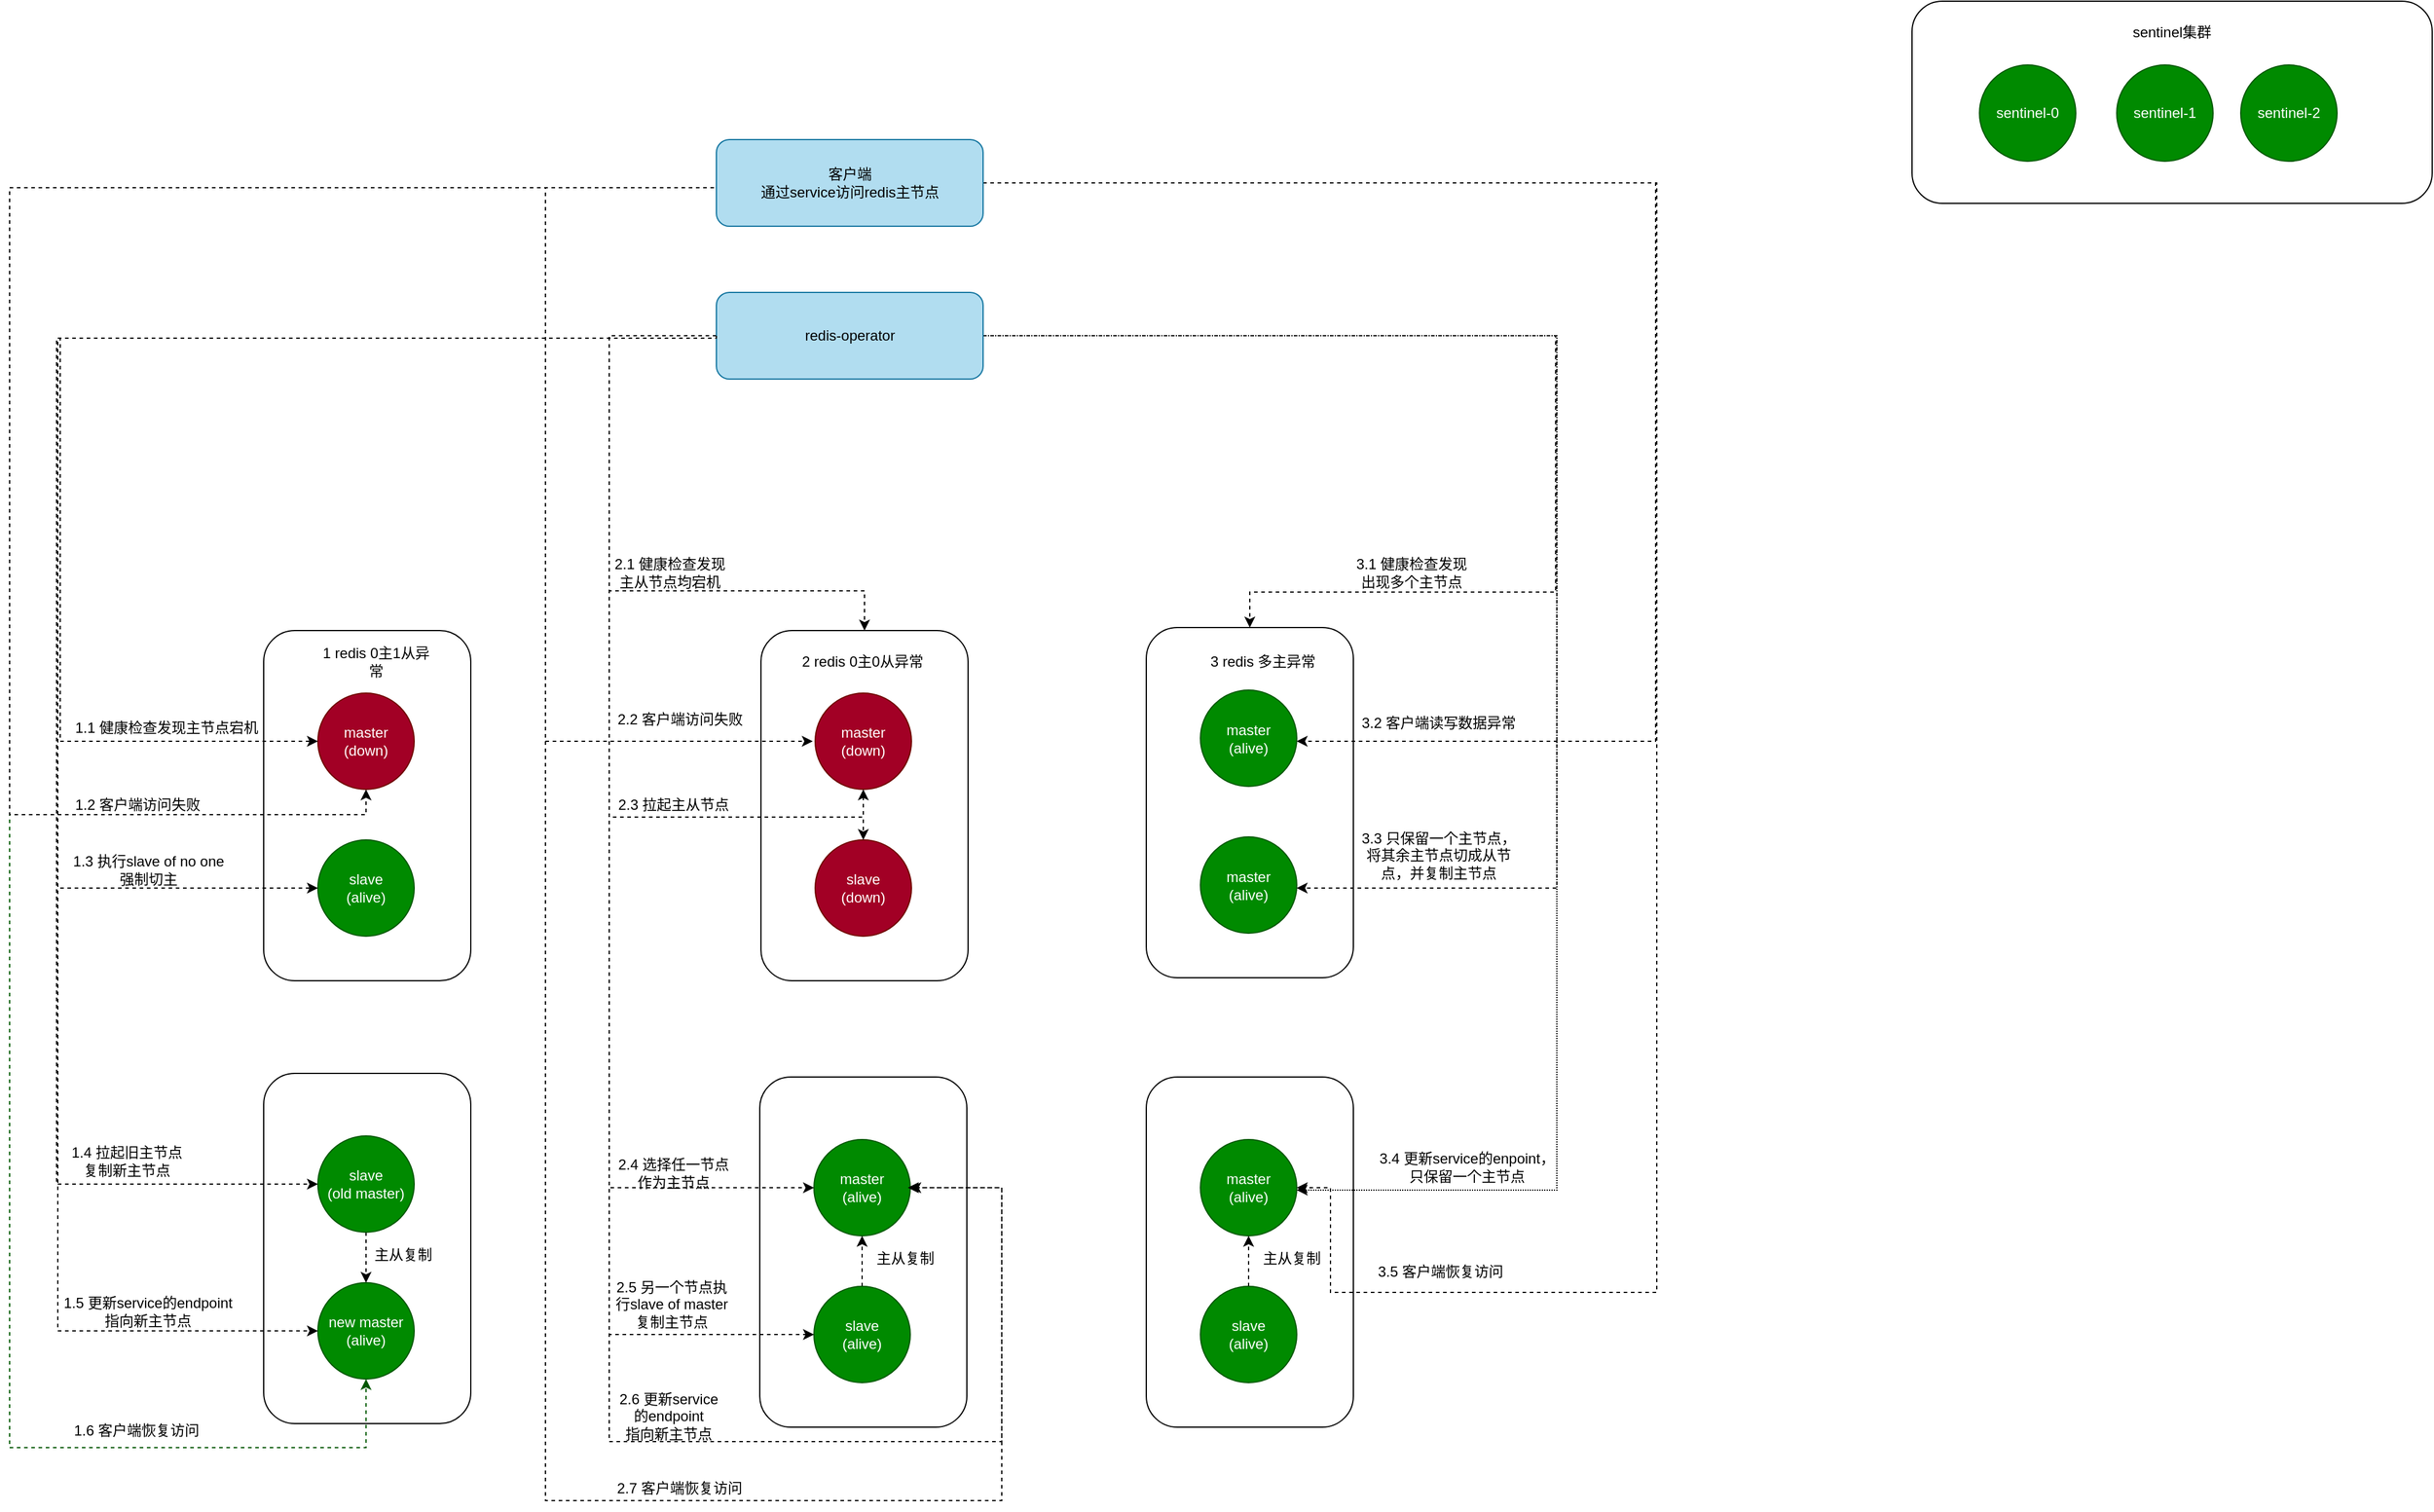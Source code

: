 <mxfile version="20.5.3" type="github">
  <diagram id="rYdwiMb5jvszhZctyrXV" name="第 1 页">
    <mxGraphModel dx="1544" dy="757" grid="0" gridSize="10" guides="1" tooltips="1" connect="1" arrows="1" fold="1" page="0" pageScale="1" pageWidth="1920" pageHeight="1200" math="0" shadow="0">
      <root>
        <mxCell id="0" />
        <mxCell id="1" parent="0" />
        <mxCell id="YQscOVflWYW1QB9K6YFz-11" value="" style="rounded=1;whiteSpace=wrap;html=1;" parent="1" vertex="1">
          <mxGeometry x="1030" y="642.5" width="172" height="291" as="geometry" />
        </mxCell>
        <mxCell id="U7izJLPOkutMurW7QBMb-9" style="edgeStyle=orthogonalEdgeStyle;rounded=0;orthogonalLoop=1;jettySize=auto;html=1;exitX=1;exitY=0.5;exitDx=0;exitDy=0;dashed=1;" edge="1" parent="1" source="6RyUIfgaUFoeRIO4xXDH-7" target="YQscOVflWYW1QB9K6YFz-12">
          <mxGeometry relative="1" as="geometry">
            <mxPoint x="946" y="742.5" as="targetPoint" />
            <Array as="points">
              <mxPoint x="1453" y="273" />
              <mxPoint x="1453" y="737" />
            </Array>
          </mxGeometry>
        </mxCell>
        <mxCell id="YQscOVflWYW1QB9K6YFz-36" value="" style="rounded=1;whiteSpace=wrap;html=1;" parent="1" vertex="1">
          <mxGeometry x="1030" y="1016" width="172" height="291" as="geometry" />
        </mxCell>
        <mxCell id="YQscOVflWYW1QB9K6YFz-30" value="" style="rounded=1;whiteSpace=wrap;html=1;" parent="1" vertex="1">
          <mxGeometry x="709" y="1016" width="172" height="291" as="geometry" />
        </mxCell>
        <mxCell id="YQscOVflWYW1QB9K6YFz-24" value="" style="rounded=1;whiteSpace=wrap;html=1;" parent="1" vertex="1">
          <mxGeometry x="297" y="1013" width="172" height="291" as="geometry" />
        </mxCell>
        <mxCell id="YQscOVflWYW1QB9K6YFz-16" value="" style="rounded=1;whiteSpace=wrap;html=1;" parent="1" vertex="1">
          <mxGeometry x="710" y="645" width="172" height="291" as="geometry" />
        </mxCell>
        <mxCell id="YQscOVflWYW1QB9K6YFz-6" value="" style="rounded=1;whiteSpace=wrap;html=1;" parent="1" vertex="1">
          <mxGeometry x="297" y="645" width="172" height="291" as="geometry" />
        </mxCell>
        <mxCell id="YQscOVflWYW1QB9K6YFz-4" value="" style="rounded=1;whiteSpace=wrap;html=1;" parent="1" vertex="1">
          <mxGeometry x="1666" y="122" width="432" height="168" as="geometry" />
        </mxCell>
        <mxCell id="YQscOVflWYW1QB9K6YFz-50" style="edgeStyle=orthogonalEdgeStyle;rounded=0;orthogonalLoop=1;jettySize=auto;html=1;exitX=0;exitY=0.5;exitDx=0;exitDy=0;entryX=0.5;entryY=1;entryDx=0;entryDy=0;dashed=1;fillColor=#008a00;strokeColor=#005700;" parent="1" source="6RyUIfgaUFoeRIO4xXDH-7" target="YQscOVflWYW1QB9K6YFz-26" edge="1">
          <mxGeometry relative="1" as="geometry">
            <Array as="points">
              <mxPoint x="86" y="277" />
              <mxPoint x="86" y="1324" />
              <mxPoint x="382" y="1324" />
            </Array>
          </mxGeometry>
        </mxCell>
        <mxCell id="YQscOVflWYW1QB9K6YFz-72" style="edgeStyle=orthogonalEdgeStyle;rounded=0;orthogonalLoop=1;jettySize=auto;html=1;exitX=0;exitY=0.5;exitDx=0;exitDy=0;dashed=1;entryX=0.5;entryY=1;entryDx=0;entryDy=0;" parent="1" source="6RyUIfgaUFoeRIO4xXDH-7" target="YQscOVflWYW1QB9K6YFz-7" edge="1">
          <mxGeometry relative="1" as="geometry">
            <mxPoint x="118" y="814" as="targetPoint" />
            <Array as="points">
              <mxPoint x="86" y="277" />
              <mxPoint x="86" y="798" />
              <mxPoint x="382" y="798" />
            </Array>
          </mxGeometry>
        </mxCell>
        <mxCell id="YQscOVflWYW1QB9K6YFz-82" style="edgeStyle=orthogonalEdgeStyle;rounded=0;orthogonalLoop=1;jettySize=auto;html=1;exitX=0;exitY=0.5;exitDx=0;exitDy=0;dashed=1;" parent="1" source="6RyUIfgaUFoeRIO4xXDH-7" edge="1">
          <mxGeometry relative="1" as="geometry">
            <mxPoint x="753" y="737" as="targetPoint" />
            <Array as="points">
              <mxPoint x="673" y="277" />
              <mxPoint x="531" y="277" />
              <mxPoint x="531" y="737" />
            </Array>
          </mxGeometry>
        </mxCell>
        <mxCell id="YQscOVflWYW1QB9K6YFz-92" style="edgeStyle=orthogonalEdgeStyle;rounded=0;orthogonalLoop=1;jettySize=auto;html=1;exitX=0;exitY=0.5;exitDx=0;exitDy=0;dashed=1;entryX=1;entryY=0.5;entryDx=0;entryDy=0;" parent="1" source="6RyUIfgaUFoeRIO4xXDH-7" target="YQscOVflWYW1QB9K6YFz-32" edge="1">
          <mxGeometry relative="1" as="geometry">
            <mxPoint x="931" y="1014" as="targetPoint" />
            <Array as="points">
              <mxPoint x="673" y="277" />
              <mxPoint x="531" y="277" />
              <mxPoint x="531" y="1368" />
              <mxPoint x="910" y="1368" />
              <mxPoint x="910" y="1108" />
            </Array>
          </mxGeometry>
        </mxCell>
        <mxCell id="U7izJLPOkutMurW7QBMb-15" style="edgeStyle=orthogonalEdgeStyle;rounded=0;orthogonalLoop=1;jettySize=auto;html=1;exitX=1;exitY=0.5;exitDx=0;exitDy=0;dashed=1;entryX=1;entryY=0.5;entryDx=0;entryDy=0;" edge="1" parent="1" source="6RyUIfgaUFoeRIO4xXDH-7" target="YQscOVflWYW1QB9K6YFz-37">
          <mxGeometry relative="1" as="geometry">
            <mxPoint x="1183" y="1340" as="targetPoint" />
            <Array as="points">
              <mxPoint x="1454" y="273" />
              <mxPoint x="1454" y="1195" />
              <mxPoint x="1183" y="1195" />
              <mxPoint x="1183" y="1108" />
            </Array>
          </mxGeometry>
        </mxCell>
        <mxCell id="6RyUIfgaUFoeRIO4xXDH-7" value="客户端&lt;br&gt;通过service访问redis主节点" style="rounded=1;whiteSpace=wrap;html=1;fillColor=#b1ddf0;strokeColor=#10739e;" parent="1" vertex="1">
          <mxGeometry x="673" y="237" width="221.5" height="72" as="geometry" />
        </mxCell>
        <mxCell id="YQscOVflWYW1QB9K6YFz-1" value="sentinel-0" style="ellipse;whiteSpace=wrap;html=1;aspect=fixed;fillColor=#008a00;fontColor=#ffffff;strokeColor=#005700;" parent="1" vertex="1">
          <mxGeometry x="1722" y="175" width="80" height="80" as="geometry" />
        </mxCell>
        <mxCell id="YQscOVflWYW1QB9K6YFz-2" value="sentinel-2" style="ellipse;whiteSpace=wrap;html=1;aspect=fixed;fillColor=#008a00;fontColor=#ffffff;strokeColor=#005700;" parent="1" vertex="1">
          <mxGeometry x="1939" y="175" width="80" height="80" as="geometry" />
        </mxCell>
        <mxCell id="YQscOVflWYW1QB9K6YFz-3" value="sentinel-1" style="ellipse;whiteSpace=wrap;html=1;aspect=fixed;fillColor=#008a00;fontColor=#ffffff;strokeColor=#005700;" parent="1" vertex="1">
          <mxGeometry x="1836" y="175" width="80" height="80" as="geometry" />
        </mxCell>
        <mxCell id="YQscOVflWYW1QB9K6YFz-5" value="sentinel集群" style="text;html=1;strokeColor=none;fillColor=none;align=center;verticalAlign=middle;whiteSpace=wrap;rounded=0;" parent="1" vertex="1">
          <mxGeometry x="1846" y="133" width="72" height="30" as="geometry" />
        </mxCell>
        <mxCell id="YQscOVflWYW1QB9K6YFz-7" value="master&lt;br&gt;(down)" style="ellipse;whiteSpace=wrap;html=1;aspect=fixed;fillColor=#a20025;fontColor=#ffffff;strokeColor=#6F0000;" parent="1" vertex="1">
          <mxGeometry x="342" y="697" width="80" height="80" as="geometry" />
        </mxCell>
        <mxCell id="YQscOVflWYW1QB9K6YFz-9" value="slave&lt;br&gt;(alive)" style="ellipse;whiteSpace=wrap;html=1;aspect=fixed;fillColor=#008a00;fontColor=#ffffff;strokeColor=#005700;" parent="1" vertex="1">
          <mxGeometry x="342" y="819" width="80" height="80" as="geometry" />
        </mxCell>
        <mxCell id="YQscOVflWYW1QB9K6YFz-10" value="1 redis 0主1从异常" style="text;html=1;strokeColor=none;fillColor=none;align=center;verticalAlign=middle;whiteSpace=wrap;rounded=0;" parent="1" vertex="1">
          <mxGeometry x="342" y="656" width="97" height="30" as="geometry" />
        </mxCell>
        <mxCell id="YQscOVflWYW1QB9K6YFz-12" value="master&lt;br&gt;(alive)" style="ellipse;whiteSpace=wrap;html=1;aspect=fixed;fillColor=#008a00;fontColor=#ffffff;strokeColor=#005700;" parent="1" vertex="1">
          <mxGeometry x="1075" y="694.5" width="80" height="80" as="geometry" />
        </mxCell>
        <mxCell id="YQscOVflWYW1QB9K6YFz-13" value="master&lt;br&gt;(alive)" style="ellipse;whiteSpace=wrap;html=1;aspect=fixed;fillColor=#008a00;fontColor=#ffffff;strokeColor=#005700;" parent="1" vertex="1">
          <mxGeometry x="1075" y="816.5" width="80" height="80" as="geometry" />
        </mxCell>
        <mxCell id="YQscOVflWYW1QB9K6YFz-14" value="3 redis 多主异常" style="text;html=1;strokeColor=none;fillColor=none;align=center;verticalAlign=middle;whiteSpace=wrap;rounded=0;" parent="1" vertex="1">
          <mxGeometry x="1080" y="656" width="94" height="30" as="geometry" />
        </mxCell>
        <mxCell id="YQscOVflWYW1QB9K6YFz-17" value="master&lt;br&gt;(down)" style="ellipse;whiteSpace=wrap;html=1;aspect=fixed;fillColor=#a20025;fontColor=#ffffff;strokeColor=#6F0000;" parent="1" vertex="1">
          <mxGeometry x="755" y="697" width="80" height="80" as="geometry" />
        </mxCell>
        <mxCell id="YQscOVflWYW1QB9K6YFz-18" value="slave&lt;br&gt;(down)" style="ellipse;whiteSpace=wrap;html=1;aspect=fixed;fillColor=#a20025;fontColor=#ffffff;strokeColor=#6F0000;" parent="1" vertex="1">
          <mxGeometry x="755" y="819" width="80" height="80" as="geometry" />
        </mxCell>
        <mxCell id="YQscOVflWYW1QB9K6YFz-19" value="2 redis 0主0从异常" style="text;html=1;strokeColor=none;fillColor=none;align=center;verticalAlign=middle;whiteSpace=wrap;rounded=0;" parent="1" vertex="1">
          <mxGeometry x="741.5" y="656" width="105" height="30" as="geometry" />
        </mxCell>
        <mxCell id="YQscOVflWYW1QB9K6YFz-27" style="edgeStyle=orthogonalEdgeStyle;rounded=0;orthogonalLoop=1;jettySize=auto;html=1;exitX=0.5;exitY=1;exitDx=0;exitDy=0;dashed=1;" parent="1" source="YQscOVflWYW1QB9K6YFz-25" target="YQscOVflWYW1QB9K6YFz-26" edge="1">
          <mxGeometry relative="1" as="geometry" />
        </mxCell>
        <mxCell id="YQscOVflWYW1QB9K6YFz-25" value="slave&lt;br&gt;(old master)" style="ellipse;whiteSpace=wrap;html=1;aspect=fixed;fillColor=#008a00;fontColor=#ffffff;strokeColor=#005700;" parent="1" vertex="1">
          <mxGeometry x="342" y="1065" width="80" height="80" as="geometry" />
        </mxCell>
        <mxCell id="YQscOVflWYW1QB9K6YFz-26" value="new master&lt;br&gt;(alive)" style="ellipse;whiteSpace=wrap;html=1;aspect=fixed;fillColor=#008a00;fontColor=#ffffff;strokeColor=#005700;" parent="1" vertex="1">
          <mxGeometry x="342" y="1187" width="80" height="80" as="geometry" />
        </mxCell>
        <mxCell id="YQscOVflWYW1QB9K6YFz-29" value="主从复制" style="text;html=1;strokeColor=none;fillColor=none;align=center;verticalAlign=middle;whiteSpace=wrap;rounded=0;" parent="1" vertex="1">
          <mxGeometry x="383" y="1149" width="60" height="30" as="geometry" />
        </mxCell>
        <mxCell id="YQscOVflWYW1QB9K6YFz-32" value="master&lt;br&gt;(alive)" style="ellipse;whiteSpace=wrap;html=1;aspect=fixed;fillColor=#008a00;fontColor=#ffffff;strokeColor=#005700;" parent="1" vertex="1">
          <mxGeometry x="754" y="1068" width="80" height="80" as="geometry" />
        </mxCell>
        <mxCell id="YQscOVflWYW1QB9K6YFz-35" style="edgeStyle=orthogonalEdgeStyle;rounded=0;orthogonalLoop=1;jettySize=auto;html=1;exitX=0.5;exitY=0;exitDx=0;exitDy=0;entryX=0.5;entryY=1;entryDx=0;entryDy=0;dashed=1;" parent="1" source="YQscOVflWYW1QB9K6YFz-33" target="YQscOVflWYW1QB9K6YFz-32" edge="1">
          <mxGeometry relative="1" as="geometry" />
        </mxCell>
        <mxCell id="YQscOVflWYW1QB9K6YFz-33" value="slave&lt;br&gt;(alive)" style="ellipse;whiteSpace=wrap;html=1;aspect=fixed;fillColor=#008a00;fontColor=#ffffff;strokeColor=#005700;" parent="1" vertex="1">
          <mxGeometry x="754" y="1190" width="80" height="80" as="geometry" />
        </mxCell>
        <mxCell id="YQscOVflWYW1QB9K6YFz-34" value="主从复制" style="text;html=1;strokeColor=none;fillColor=none;align=center;verticalAlign=middle;whiteSpace=wrap;rounded=0;" parent="1" vertex="1">
          <mxGeometry x="800" y="1152" width="60" height="30" as="geometry" />
        </mxCell>
        <mxCell id="YQscOVflWYW1QB9K6YFz-37" value="master&lt;br&gt;(alive)" style="ellipse;whiteSpace=wrap;html=1;aspect=fixed;fillColor=#008a00;fontColor=#ffffff;strokeColor=#005700;" parent="1" vertex="1">
          <mxGeometry x="1075" y="1068" width="80" height="80" as="geometry" />
        </mxCell>
        <mxCell id="YQscOVflWYW1QB9K6YFz-38" style="edgeStyle=orthogonalEdgeStyle;rounded=0;orthogonalLoop=1;jettySize=auto;html=1;exitX=0.5;exitY=0;exitDx=0;exitDy=0;entryX=0.5;entryY=1;entryDx=0;entryDy=0;dashed=1;" parent="1" source="YQscOVflWYW1QB9K6YFz-39" target="YQscOVflWYW1QB9K6YFz-37" edge="1">
          <mxGeometry relative="1" as="geometry" />
        </mxCell>
        <mxCell id="YQscOVflWYW1QB9K6YFz-39" value="slave&lt;br&gt;(alive)" style="ellipse;whiteSpace=wrap;html=1;aspect=fixed;fillColor=#008a00;fontColor=#ffffff;strokeColor=#005700;" parent="1" vertex="1">
          <mxGeometry x="1075" y="1190" width="80" height="80" as="geometry" />
        </mxCell>
        <mxCell id="YQscOVflWYW1QB9K6YFz-40" value="主从复制" style="text;html=1;strokeColor=none;fillColor=none;align=center;verticalAlign=middle;whiteSpace=wrap;rounded=0;" parent="1" vertex="1">
          <mxGeometry x="1121" y="1152" width="60" height="30" as="geometry" />
        </mxCell>
        <mxCell id="YQscOVflWYW1QB9K6YFz-63" style="edgeStyle=orthogonalEdgeStyle;rounded=0;orthogonalLoop=1;jettySize=auto;html=1;exitX=0;exitY=0.5;exitDx=0;exitDy=0;entryX=0;entryY=0.5;entryDx=0;entryDy=0;dashed=1;" parent="1" source="YQscOVflWYW1QB9K6YFz-41" target="YQscOVflWYW1QB9K6YFz-7" edge="1">
          <mxGeometry relative="1" as="geometry">
            <Array as="points">
              <mxPoint x="128" y="402" />
              <mxPoint x="128" y="737" />
            </Array>
          </mxGeometry>
        </mxCell>
        <mxCell id="YQscOVflWYW1QB9K6YFz-64" style="edgeStyle=orthogonalEdgeStyle;rounded=0;orthogonalLoop=1;jettySize=auto;html=1;exitX=0;exitY=0.5;exitDx=0;exitDy=0;entryX=0;entryY=0.5;entryDx=0;entryDy=0;dashed=1;" parent="1" source="YQscOVflWYW1QB9K6YFz-41" target="YQscOVflWYW1QB9K6YFz-9" edge="1">
          <mxGeometry relative="1" as="geometry">
            <Array as="points">
              <mxPoint x="126" y="402" />
              <mxPoint x="126" y="859" />
            </Array>
          </mxGeometry>
        </mxCell>
        <mxCell id="YQscOVflWYW1QB9K6YFz-68" style="edgeStyle=orthogonalEdgeStyle;rounded=0;orthogonalLoop=1;jettySize=auto;html=1;exitX=0;exitY=0.5;exitDx=0;exitDy=0;dashed=1;entryX=0;entryY=0.5;entryDx=0;entryDy=0;" parent="1" source="YQscOVflWYW1QB9K6YFz-41" target="YQscOVflWYW1QB9K6YFz-25" edge="1">
          <mxGeometry relative="1" as="geometry">
            <mxPoint x="146.375" y="1119.5" as="targetPoint" />
            <Array as="points">
              <mxPoint x="125" y="402" />
              <mxPoint x="125" y="1105" />
            </Array>
          </mxGeometry>
        </mxCell>
        <mxCell id="YQscOVflWYW1QB9K6YFz-71" style="edgeStyle=orthogonalEdgeStyle;rounded=0;orthogonalLoop=1;jettySize=auto;html=1;exitX=0;exitY=0.5;exitDx=0;exitDy=0;dashed=1;entryX=0;entryY=0.5;entryDx=0;entryDy=0;" parent="1" source="YQscOVflWYW1QB9K6YFz-41" target="YQscOVflWYW1QB9K6YFz-26" edge="1">
          <mxGeometry relative="1" as="geometry">
            <mxPoint x="125.125" y="1216.375" as="targetPoint" />
            <Array as="points">
              <mxPoint x="126" y="402" />
              <mxPoint x="126" y="1227" />
            </Array>
          </mxGeometry>
        </mxCell>
        <mxCell id="YQscOVflWYW1QB9K6YFz-78" style="edgeStyle=orthogonalEdgeStyle;rounded=0;orthogonalLoop=1;jettySize=auto;html=1;exitX=0;exitY=0.5;exitDx=0;exitDy=0;dashed=1;entryX=0.5;entryY=0;entryDx=0;entryDy=0;" parent="1" source="YQscOVflWYW1QB9K6YFz-41" target="YQscOVflWYW1QB9K6YFz-16" edge="1">
          <mxGeometry relative="1" as="geometry">
            <Array as="points">
              <mxPoint x="673" y="402" />
              <mxPoint x="584" y="402" />
              <mxPoint x="584" y="612" />
              <mxPoint x="796" y="612" />
            </Array>
          </mxGeometry>
        </mxCell>
        <mxCell id="YQscOVflWYW1QB9K6YFz-80" style="edgeStyle=orthogonalEdgeStyle;rounded=0;orthogonalLoop=1;jettySize=auto;html=1;exitX=0;exitY=0.5;exitDx=0;exitDy=0;entryX=0.5;entryY=1;entryDx=0;entryDy=0;dashed=1;" parent="1" source="YQscOVflWYW1QB9K6YFz-41" target="YQscOVflWYW1QB9K6YFz-17" edge="1">
          <mxGeometry relative="1" as="geometry">
            <Array as="points">
              <mxPoint x="673" y="402" />
              <mxPoint x="584" y="402" />
              <mxPoint x="584" y="800" />
              <mxPoint x="795" y="800" />
            </Array>
          </mxGeometry>
        </mxCell>
        <mxCell id="YQscOVflWYW1QB9K6YFz-85" style="edgeStyle=orthogonalEdgeStyle;rounded=0;orthogonalLoop=1;jettySize=auto;html=1;exitX=0;exitY=0.5;exitDx=0;exitDy=0;dashed=1;entryX=0.5;entryY=0;entryDx=0;entryDy=0;" parent="1" source="YQscOVflWYW1QB9K6YFz-41" target="YQscOVflWYW1QB9K6YFz-18" edge="1">
          <mxGeometry relative="1" as="geometry">
            <mxPoint x="499.448" y="836.621" as="targetPoint" />
            <Array as="points">
              <mxPoint x="673" y="402" />
              <mxPoint x="584" y="402" />
              <mxPoint x="584" y="800" />
              <mxPoint x="795" y="800" />
            </Array>
          </mxGeometry>
        </mxCell>
        <mxCell id="YQscOVflWYW1QB9K6YFz-86" style="edgeStyle=orthogonalEdgeStyle;rounded=0;orthogonalLoop=1;jettySize=auto;html=1;exitX=0;exitY=0.5;exitDx=0;exitDy=0;dashed=1;entryX=0;entryY=0.5;entryDx=0;entryDy=0;" parent="1" source="YQscOVflWYW1QB9K6YFz-41" target="YQscOVflWYW1QB9K6YFz-32" edge="1">
          <mxGeometry relative="1" as="geometry">
            <mxPoint x="500.138" y="1144.897" as="targetPoint" />
            <Array as="points">
              <mxPoint x="673" y="402" />
              <mxPoint x="584" y="402" />
              <mxPoint x="584" y="1108" />
            </Array>
          </mxGeometry>
        </mxCell>
        <mxCell id="YQscOVflWYW1QB9K6YFz-90" style="edgeStyle=orthogonalEdgeStyle;rounded=0;orthogonalLoop=1;jettySize=auto;html=1;exitX=0;exitY=0.5;exitDx=0;exitDy=0;dashed=1;" parent="1" source="YQscOVflWYW1QB9K6YFz-41" edge="1">
          <mxGeometry relative="1" as="geometry">
            <mxPoint x="832" y="1108" as="targetPoint" />
            <Array as="points">
              <mxPoint x="584" y="400" />
              <mxPoint x="584" y="1319" />
              <mxPoint x="910" y="1319" />
              <mxPoint x="910" y="1108" />
            </Array>
          </mxGeometry>
        </mxCell>
        <mxCell id="U7izJLPOkutMurW7QBMb-8" style="edgeStyle=orthogonalEdgeStyle;rounded=0;orthogonalLoop=1;jettySize=auto;html=1;exitX=1;exitY=0.5;exitDx=0;exitDy=0;entryX=0.5;entryY=0;entryDx=0;entryDy=0;dashed=1;" edge="1" parent="1" source="YQscOVflWYW1QB9K6YFz-41" target="YQscOVflWYW1QB9K6YFz-11">
          <mxGeometry relative="1" as="geometry">
            <Array as="points">
              <mxPoint x="1370" y="400" />
              <mxPoint x="1370" y="613" />
              <mxPoint x="1116" y="613" />
            </Array>
          </mxGeometry>
        </mxCell>
        <mxCell id="U7izJLPOkutMurW7QBMb-10" style="edgeStyle=orthogonalEdgeStyle;rounded=0;orthogonalLoop=1;jettySize=auto;html=1;exitX=1;exitY=0.5;exitDx=0;exitDy=0;dashed=1;" edge="1" parent="1" source="YQscOVflWYW1QB9K6YFz-41" target="YQscOVflWYW1QB9K6YFz-13">
          <mxGeometry relative="1" as="geometry">
            <mxPoint x="1224" y="859" as="targetPoint" />
            <Array as="points">
              <mxPoint x="1371" y="400" />
              <mxPoint x="1371" y="859" />
            </Array>
          </mxGeometry>
        </mxCell>
        <mxCell id="U7izJLPOkutMurW7QBMb-11" style="edgeStyle=orthogonalEdgeStyle;rounded=0;orthogonalLoop=1;jettySize=auto;html=1;exitX=1;exitY=0.5;exitDx=0;exitDy=0;dashed=1;dashPattern=1 1;" edge="1" parent="1" source="YQscOVflWYW1QB9K6YFz-41" target="YQscOVflWYW1QB9K6YFz-37">
          <mxGeometry relative="1" as="geometry">
            <mxPoint x="996" y="1136.5" as="targetPoint" />
            <Array as="points">
              <mxPoint x="1371" y="400" />
              <mxPoint x="1371" y="1110" />
            </Array>
          </mxGeometry>
        </mxCell>
        <mxCell id="YQscOVflWYW1QB9K6YFz-41" value="redis-operator" style="rounded=1;whiteSpace=wrap;html=1;fillColor=#b1ddf0;strokeColor=#10739e;" parent="1" vertex="1">
          <mxGeometry x="673" y="364" width="221.5" height="72" as="geometry" />
        </mxCell>
        <mxCell id="YQscOVflWYW1QB9K6YFz-55" value="1.5 更新service的endpoint&lt;br&gt;指向新主节点" style="text;html=1;strokeColor=none;fillColor=none;align=center;verticalAlign=middle;whiteSpace=wrap;rounded=0;" parent="1" vertex="1">
          <mxGeometry x="120" y="1196" width="162" height="30" as="geometry" />
        </mxCell>
        <mxCell id="YQscOVflWYW1QB9K6YFz-65" value="1.1 健康检查发现主节点宕机" style="text;html=1;align=center;verticalAlign=middle;resizable=0;points=[];autosize=1;strokeColor=none;fillColor=none;" parent="1" vertex="1">
          <mxGeometry x="130.5" y="713" width="170" height="26" as="geometry" />
        </mxCell>
        <mxCell id="YQscOVflWYW1QB9K6YFz-66" value="1.3 执行slave of no one&lt;br&gt;强制切主" style="text;html=1;align=center;verticalAlign=middle;resizable=0;points=[];autosize=1;strokeColor=none;fillColor=none;" parent="1" vertex="1">
          <mxGeometry x="129.5" y="823" width="143" height="41" as="geometry" />
        </mxCell>
        <mxCell id="YQscOVflWYW1QB9K6YFz-69" value="1.4 拉起旧主节点&lt;br&gt;复制新主节点" style="text;html=1;strokeColor=none;fillColor=none;align=center;verticalAlign=middle;whiteSpace=wrap;rounded=0;" parent="1" vertex="1">
          <mxGeometry x="128.5" y="1074" width="108.5" height="24.5" as="geometry" />
        </mxCell>
        <mxCell id="YQscOVflWYW1QB9K6YFz-70" value="1.6&amp;nbsp;&lt;span style=&quot;&quot;&gt;客户端恢复访问&lt;/span&gt;" style="text;html=1;align=center;verticalAlign=middle;resizable=0;points=[];autosize=1;strokeColor=none;fillColor=none;" parent="1" vertex="1">
          <mxGeometry x="129.5" y="1297" width="122" height="26" as="geometry" />
        </mxCell>
        <mxCell id="YQscOVflWYW1QB9K6YFz-73" value="1.2 客户端访问失败" style="text;html=1;align=center;verticalAlign=middle;resizable=0;points=[];autosize=1;strokeColor=none;fillColor=none;" parent="1" vertex="1">
          <mxGeometry x="130.5" y="777" width="122" height="26" as="geometry" />
        </mxCell>
        <mxCell id="YQscOVflWYW1QB9K6YFz-88" style="edgeStyle=orthogonalEdgeStyle;rounded=0;orthogonalLoop=1;jettySize=auto;html=1;exitX=0;exitY=0.5;exitDx=0;exitDy=0;dashed=1;entryX=0;entryY=0.5;entryDx=0;entryDy=0;" parent="1" source="YQscOVflWYW1QB9K6YFz-41" target="YQscOVflWYW1QB9K6YFz-33" edge="1">
          <mxGeometry relative="1" as="geometry">
            <mxPoint x="764" y="1118" as="targetPoint" />
            <mxPoint x="683" y="410.0" as="sourcePoint" />
            <Array as="points">
              <mxPoint x="673" y="402" />
              <mxPoint x="584" y="402" />
              <mxPoint x="584" y="1230" />
            </Array>
          </mxGeometry>
        </mxCell>
        <mxCell id="YQscOVflWYW1QB9K6YFz-97" value="2.5 另一个节点执行slave of master复制主节点" style="text;html=1;strokeColor=none;fillColor=none;align=center;verticalAlign=middle;whiteSpace=wrap;rounded=0;" parent="1" vertex="1">
          <mxGeometry x="586" y="1190" width="100" height="30" as="geometry" />
        </mxCell>
        <mxCell id="YQscOVflWYW1QB9K6YFz-99" value="&lt;span style=&quot;&quot;&gt;2.1 健康检查发现主从节点均宕机&lt;/span&gt;" style="text;html=1;strokeColor=none;fillColor=none;align=center;verticalAlign=middle;whiteSpace=wrap;rounded=0;" parent="1" vertex="1">
          <mxGeometry x="586" y="582" width="97" height="30" as="geometry" />
        </mxCell>
        <mxCell id="YQscOVflWYW1QB9K6YFz-101" value="&lt;span style=&quot;&quot;&gt;2.2 客户端访问失败&lt;/span&gt;" style="text;html=1;strokeColor=none;fillColor=none;align=center;verticalAlign=middle;whiteSpace=wrap;rounded=0;" parent="1" vertex="1">
          <mxGeometry x="586" y="704" width="114" height="30" as="geometry" />
        </mxCell>
        <mxCell id="YQscOVflWYW1QB9K6YFz-102" value="&lt;span style=&quot;&quot;&gt;2.3 拉起主从节点&lt;/span&gt;" style="text;html=1;strokeColor=none;fillColor=none;align=center;verticalAlign=middle;whiteSpace=wrap;rounded=0;" parent="1" vertex="1">
          <mxGeometry x="589" y="774.5" width="97" height="30" as="geometry" />
        </mxCell>
        <mxCell id="YQscOVflWYW1QB9K6YFz-103" value="&lt;span style=&quot;&quot;&gt;2.4 选择任一节点&lt;/span&gt;&lt;br style=&quot;&quot;&gt;&lt;span style=&quot;&quot;&gt;作为主节点&lt;/span&gt;" style="text;html=1;strokeColor=none;fillColor=none;align=center;verticalAlign=middle;whiteSpace=wrap;rounded=0;" parent="1" vertex="1">
          <mxGeometry x="589" y="1081" width="97" height="30" as="geometry" />
        </mxCell>
        <mxCell id="YQscOVflWYW1QB9K6YFz-104" value="&lt;span style=&quot;&quot;&gt;2.6&amp;nbsp;&lt;/span&gt;&lt;span style=&quot;&quot;&gt;更新service的endpoint&lt;/span&gt;&lt;br style=&quot;&quot;&gt;&lt;span style=&quot;&quot;&gt;指向新主节点&lt;/span&gt;" style="text;html=1;strokeColor=none;fillColor=none;align=center;verticalAlign=middle;whiteSpace=wrap;rounded=0;" parent="1" vertex="1">
          <mxGeometry x="589" y="1283" width="89" height="30" as="geometry" />
        </mxCell>
        <mxCell id="YQscOVflWYW1QB9K6YFz-105" value="&lt;span style=&quot;&quot;&gt;2.7 客户端恢复访问&lt;/span&gt;" style="text;html=1;strokeColor=none;fillColor=none;align=center;verticalAlign=middle;whiteSpace=wrap;rounded=0;" parent="1" vertex="1">
          <mxGeometry x="586" y="1343" width="113" height="30" as="geometry" />
        </mxCell>
        <mxCell id="U7izJLPOkutMurW7QBMb-3" value="&lt;span style=&quot;&quot;&gt;3.1 健康检查发现出现多个主节点&lt;/span&gt;" style="text;html=1;strokeColor=none;fillColor=none;align=center;verticalAlign=middle;whiteSpace=wrap;rounded=0;" vertex="1" parent="1">
          <mxGeometry x="1202" y="582" width="97" height="30" as="geometry" />
        </mxCell>
        <mxCell id="U7izJLPOkutMurW7QBMb-4" value="&lt;span style=&quot;&quot;&gt;3.3 只保留一个主节点，将其余主节点切成从节点，并复制主节点&lt;/span&gt;" style="text;html=1;strokeColor=none;fillColor=none;align=center;verticalAlign=middle;whiteSpace=wrap;rounded=0;" vertex="1" parent="1">
          <mxGeometry x="1204" y="816.5" width="138" height="30" as="geometry" />
        </mxCell>
        <mxCell id="U7izJLPOkutMurW7QBMb-5" value="&lt;span style=&quot;&quot;&gt;3.4 更新service的enpoint，只保留一个主节点&lt;/span&gt;" style="text;html=1;strokeColor=none;fillColor=none;align=center;verticalAlign=middle;whiteSpace=wrap;rounded=0;" vertex="1" parent="1">
          <mxGeometry x="1220" y="1075.5" width="153" height="30" as="geometry" />
        </mxCell>
        <mxCell id="U7izJLPOkutMurW7QBMb-6" value="&lt;span style=&quot;&quot;&gt;3.2 客户端读写数据异常&lt;/span&gt;" style="text;html=1;strokeColor=none;fillColor=none;align=center;verticalAlign=middle;whiteSpace=wrap;rounded=0;" vertex="1" parent="1">
          <mxGeometry x="1207" y="706.5" width="132" height="30" as="geometry" />
        </mxCell>
        <mxCell id="U7izJLPOkutMurW7QBMb-7" value="&lt;span style=&quot;&quot;&gt;3.5 客户端恢复访问&lt;/span&gt;" style="text;html=1;strokeColor=none;fillColor=none;align=center;verticalAlign=middle;whiteSpace=wrap;rounded=0;" vertex="1" parent="1">
          <mxGeometry x="1216" y="1163" width="116.5" height="30" as="geometry" />
        </mxCell>
      </root>
    </mxGraphModel>
  </diagram>
</mxfile>

